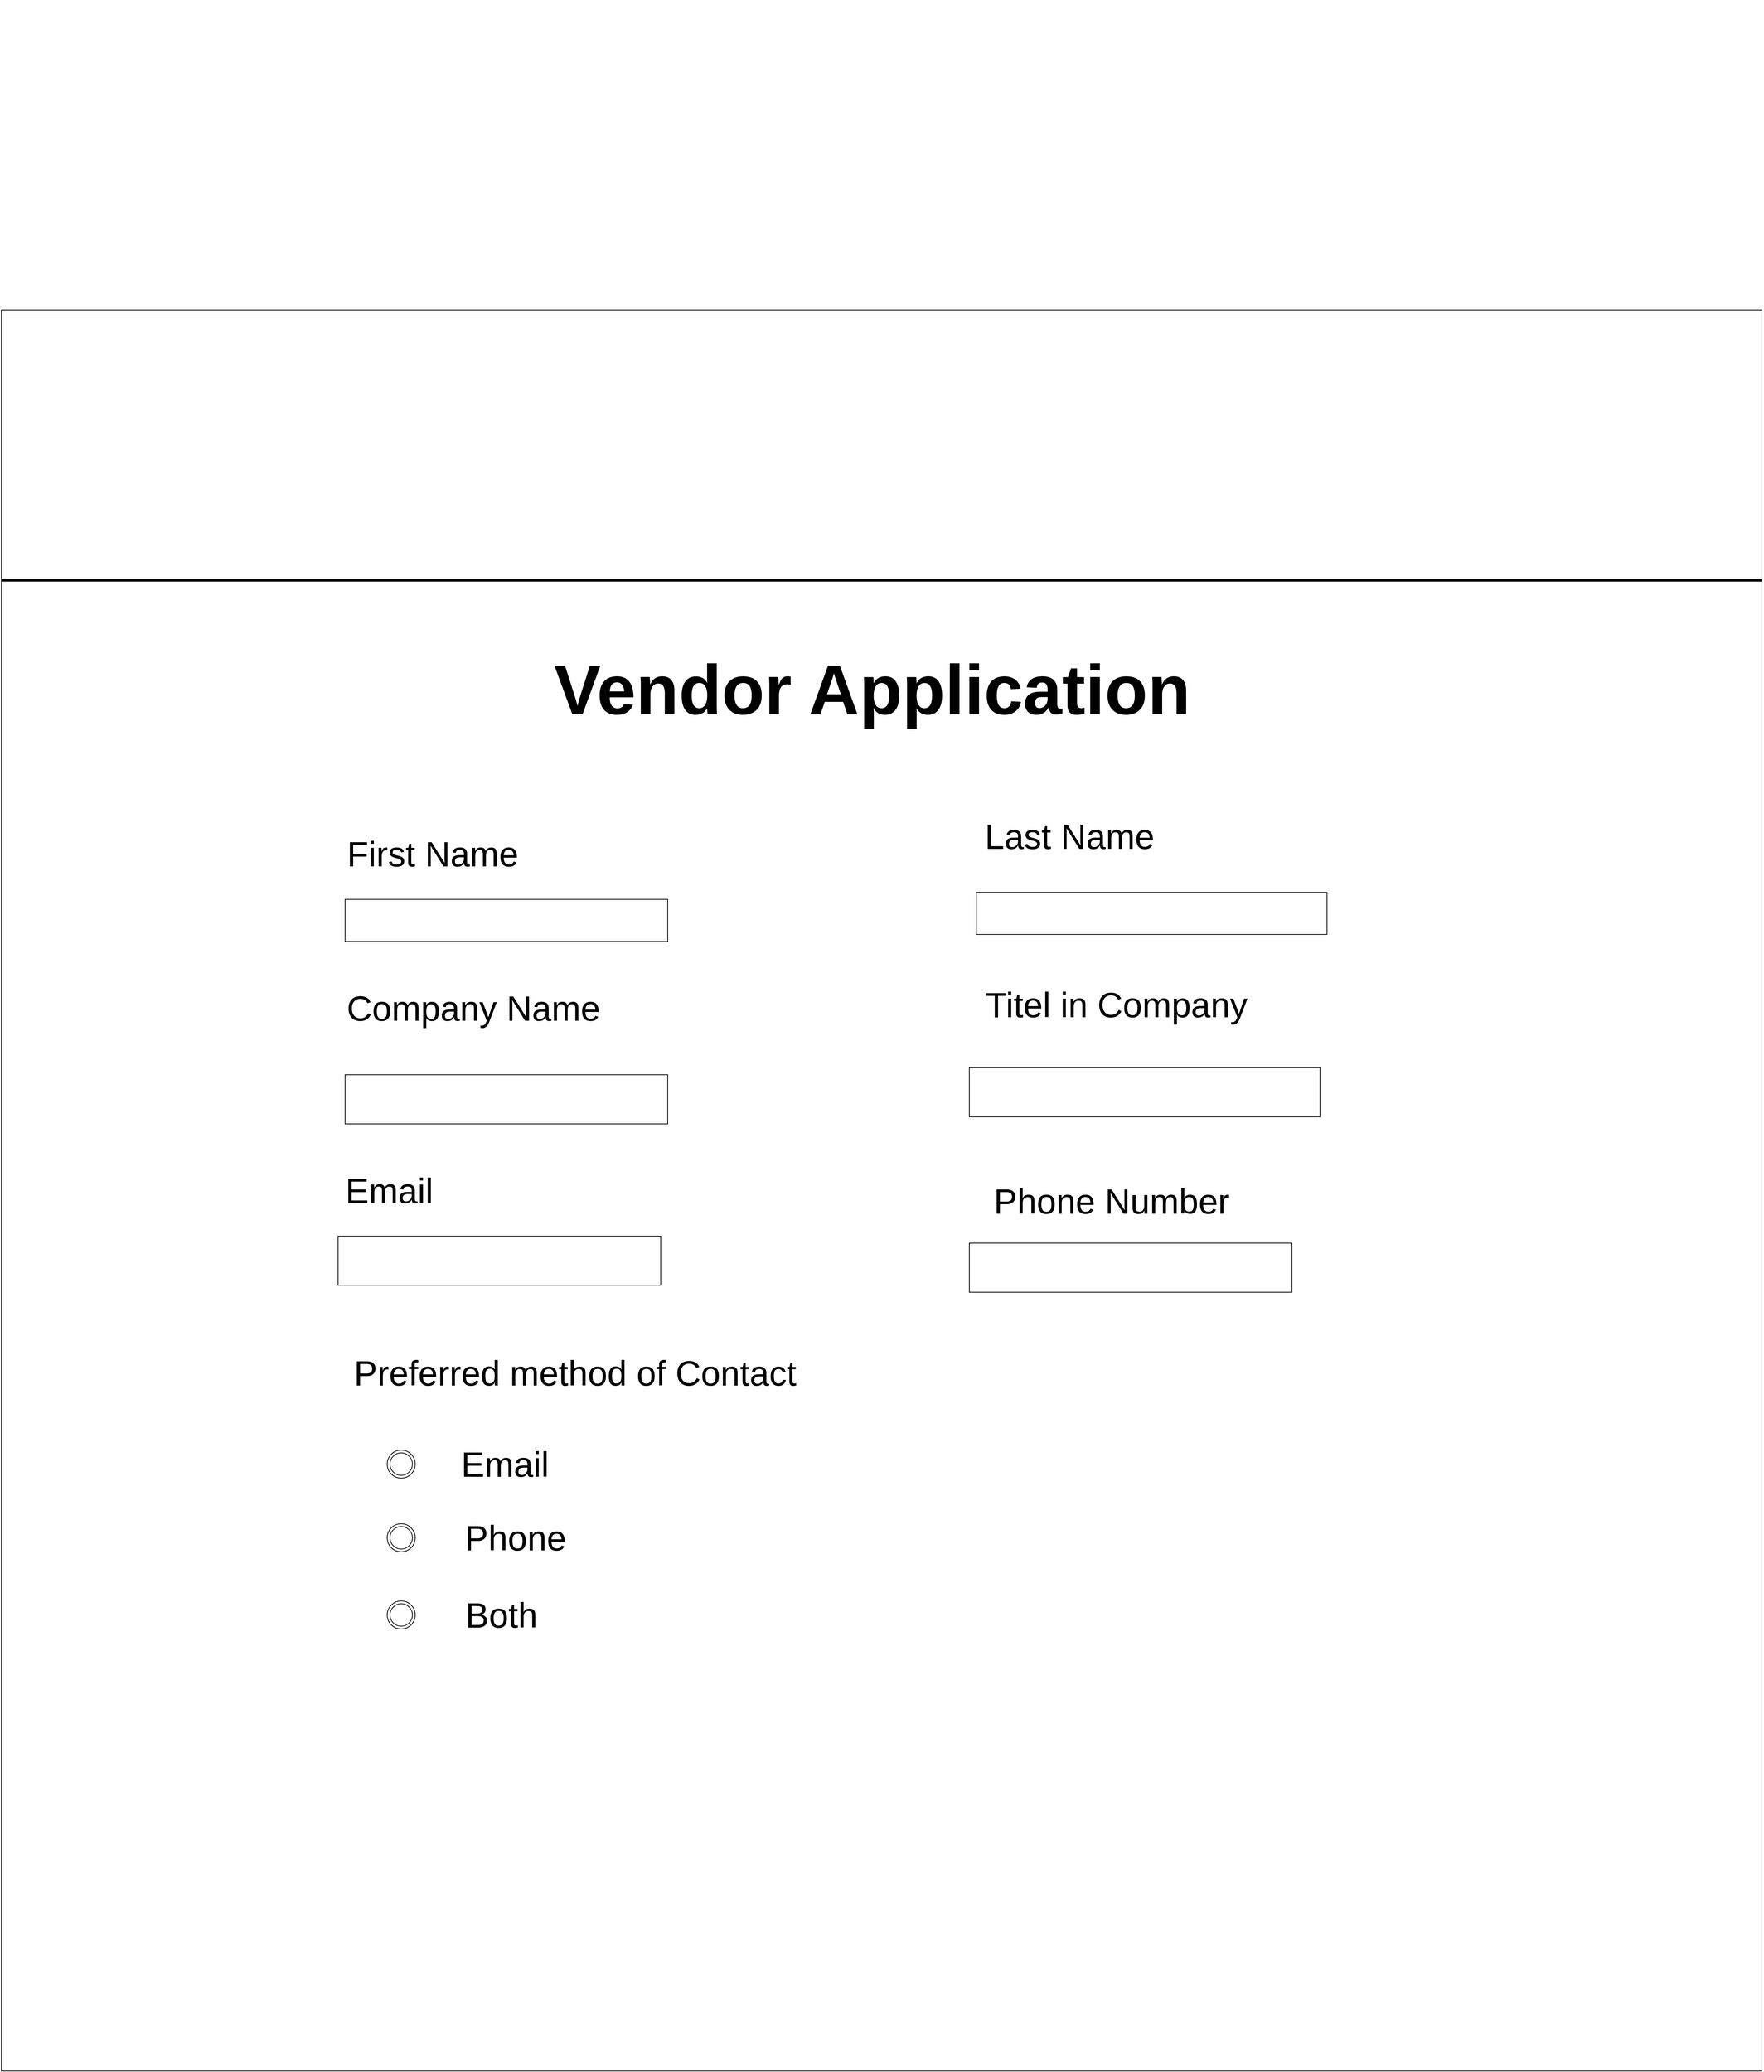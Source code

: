 <mxfile version="14.1.9" type="github">
  <diagram id="4hBuZSuhzFaNHgpOJpdX" name="Page-1">
    <mxGraphModel dx="2565" dy="4965" grid="1" gridSize="10" guides="1" tooltips="1" connect="1" arrows="1" fold="1" page="1" pageScale="1" pageWidth="850" pageHeight="1100" math="0" shadow="0">
      <root>
        <mxCell id="0" />
        <mxCell id="1" parent="0" />
        <mxCell id="QiIV917hXotMNkQQaeQ0-1" value="" style="whiteSpace=wrap;html=1;aspect=fixed;" vertex="1" parent="1">
          <mxGeometry x="30" y="-1700" width="2510" height="2510" as="geometry" />
        </mxCell>
        <mxCell id="QiIV917hXotMNkQQaeQ0-3" value="" style="line;strokeWidth=4;html=1;perimeter=backbonePerimeter;points=[];outlineConnect=0;" vertex="1" parent="1">
          <mxGeometry x="30" y="-2140" width="2510" height="1650" as="geometry" />
        </mxCell>
        <mxCell id="QiIV917hXotMNkQQaeQ0-4" value="" style="shape=image;imageAspect=0;aspect=fixed;verticalLabelPosition=bottom;verticalAlign=top;image=https://allgoodshop.blob.core.windows.net/default/0000011_Logo-v3-44aa00-222x60.png;" vertex="1" parent="1">
          <mxGeometry x="840" y="-1610" width="840" height="227.02" as="geometry" />
        </mxCell>
        <mxCell id="QiIV917hXotMNkQQaeQ0-12" value="&lt;span style=&quot;font-size: 100px&quot;&gt;Vendor Application&amp;nbsp;&lt;/span&gt;" style="text;strokeColor=none;fillColor=none;html=1;fontSize=24;fontStyle=1;verticalAlign=middle;align=center;" vertex="1" parent="1">
          <mxGeometry x="795" y="-1250" width="980" height="180" as="geometry" />
        </mxCell>
        <mxCell id="QiIV917hXotMNkQQaeQ0-18" value="&lt;span style=&quot;font-size: 50px&quot;&gt;First Name&lt;/span&gt;" style="text;html=1;strokeColor=none;fillColor=none;align=center;verticalAlign=middle;whiteSpace=wrap;rounded=0;" vertex="1" parent="1">
          <mxGeometry x="480" y="-1000" width="330" height="150" as="geometry" />
        </mxCell>
        <mxCell id="QiIV917hXotMNkQQaeQ0-19" value="" style="rounded=0;whiteSpace=wrap;html=1;" vertex="1" parent="1">
          <mxGeometry x="520" y="-860" width="460" height="60" as="geometry" />
        </mxCell>
        <mxCell id="QiIV917hXotMNkQQaeQ0-20" value="&lt;span style=&quot;font-size: 50px&quot;&gt;Last Name&amp;nbsp;&lt;br&gt;&lt;br&gt;&lt;/span&gt;" style="text;html=1;strokeColor=none;fillColor=none;align=center;verticalAlign=middle;whiteSpace=wrap;rounded=0;" vertex="1" parent="1">
          <mxGeometry x="1410" y="-940" width="300" height="40" as="geometry" />
        </mxCell>
        <mxCell id="QiIV917hXotMNkQQaeQ0-21" value="" style="rounded=0;whiteSpace=wrap;html=1;" vertex="1" parent="1">
          <mxGeometry x="1420" y="-870" width="500" height="60" as="geometry" />
        </mxCell>
        <mxCell id="QiIV917hXotMNkQQaeQ0-24" value="&lt;span style=&quot;font-size: 50px&quot;&gt;Company Name&amp;nbsp;&lt;/span&gt;" style="text;html=1;strokeColor=none;fillColor=none;align=center;verticalAlign=middle;whiteSpace=wrap;rounded=0;" vertex="1" parent="1">
          <mxGeometry x="500" y="-780" width="420" height="150" as="geometry" />
        </mxCell>
        <mxCell id="QiIV917hXotMNkQQaeQ0-25" value="" style="rounded=0;whiteSpace=wrap;html=1;" vertex="1" parent="1">
          <mxGeometry x="520" y="-610" width="460" height="70" as="geometry" />
        </mxCell>
        <mxCell id="QiIV917hXotMNkQQaeQ0-28" value="&lt;span style=&quot;font-size: 50px&quot;&gt;Titel in Company&lt;/span&gt;" style="text;html=1;strokeColor=none;fillColor=none;align=center;verticalAlign=middle;whiteSpace=wrap;rounded=0;" vertex="1" parent="1">
          <mxGeometry x="1410" y="-760" width="420" height="100" as="geometry" />
        </mxCell>
        <mxCell id="QiIV917hXotMNkQQaeQ0-29" value="" style="rounded=0;whiteSpace=wrap;html=1;" vertex="1" parent="1">
          <mxGeometry x="1410" y="-620" width="500" height="70" as="geometry" />
        </mxCell>
        <mxCell id="QiIV917hXotMNkQQaeQ0-30" value="&lt;span style=&quot;font-size: 50px&quot;&gt;Email&amp;nbsp;&lt;/span&gt;" style="text;html=1;strokeColor=none;fillColor=none;align=center;verticalAlign=middle;whiteSpace=wrap;rounded=0;" vertex="1" parent="1">
          <mxGeometry x="520" y="-500" width="140" height="110" as="geometry" />
        </mxCell>
        <mxCell id="QiIV917hXotMNkQQaeQ0-32" value="" style="rounded=0;whiteSpace=wrap;html=1;" vertex="1" parent="1">
          <mxGeometry x="510" y="-380" width="460" height="70" as="geometry" />
        </mxCell>
        <mxCell id="QiIV917hXotMNkQQaeQ0-33" value="&lt;span style=&quot;font-size: 50px&quot;&gt;Phone Number&amp;nbsp;&lt;/span&gt;" style="text;html=1;strokeColor=none;fillColor=none;align=center;verticalAlign=middle;whiteSpace=wrap;rounded=0;" vertex="1" parent="1">
          <mxGeometry x="1410" y="-480" width="420" height="100" as="geometry" />
        </mxCell>
        <mxCell id="QiIV917hXotMNkQQaeQ0-34" value="" style="rounded=0;whiteSpace=wrap;html=1;" vertex="1" parent="1">
          <mxGeometry x="1410" y="-370" width="460" height="70" as="geometry" />
        </mxCell>
        <mxCell id="QiIV917hXotMNkQQaeQ0-35" style="edgeStyle=orthogonalEdgeStyle;rounded=0;orthogonalLoop=1;jettySize=auto;html=1;exitX=0.5;exitY=1;exitDx=0;exitDy=0;" edge="1" parent="1" source="QiIV917hXotMNkQQaeQ0-29" target="QiIV917hXotMNkQQaeQ0-29">
          <mxGeometry relative="1" as="geometry" />
        </mxCell>
        <mxCell id="QiIV917hXotMNkQQaeQ0-37" value="&lt;span style=&quot;font-size: 50px&quot;&gt;Preferred method of Contact&amp;nbsp;&lt;/span&gt;" style="text;html=1;strokeColor=none;fillColor=none;align=center;verticalAlign=middle;whiteSpace=wrap;rounded=0;" vertex="1" parent="1">
          <mxGeometry x="510" y="-240" width="690" height="110" as="geometry" />
        </mxCell>
        <mxCell id="QiIV917hXotMNkQQaeQ0-38" value="&lt;span style=&quot;font-size: 50px&quot;&gt;Email&amp;nbsp;&lt;/span&gt;" style="text;html=1;strokeColor=none;fillColor=none;align=center;verticalAlign=middle;whiteSpace=wrap;rounded=0;" vertex="1" parent="1">
          <mxGeometry x="685" y="-110" width="140" height="110" as="geometry" />
        </mxCell>
        <mxCell id="QiIV917hXotMNkQQaeQ0-39" value="&lt;span style=&quot;font-size: 50px&quot;&gt;Phone&amp;nbsp;&lt;/span&gt;" style="text;html=1;strokeColor=none;fillColor=none;align=center;verticalAlign=middle;whiteSpace=wrap;rounded=0;" vertex="1" parent="1">
          <mxGeometry x="670" width="200" height="100" as="geometry" />
        </mxCell>
        <mxCell id="QiIV917hXotMNkQQaeQ0-41" value="&lt;span style=&quot;font-size: 50px&quot;&gt;Both&amp;nbsp;&lt;/span&gt;" style="text;html=1;strokeColor=none;fillColor=none;align=center;verticalAlign=middle;whiteSpace=wrap;rounded=0;" vertex="1" parent="1">
          <mxGeometry x="685" y="110" width="130" height="100" as="geometry" />
        </mxCell>
        <mxCell id="QiIV917hXotMNkQQaeQ0-42" value="" style="ellipse;shape=doubleEllipse;whiteSpace=wrap;html=1;aspect=fixed;" vertex="1" parent="1">
          <mxGeometry x="580" y="-75" width="40" height="40" as="geometry" />
        </mxCell>
        <mxCell id="QiIV917hXotMNkQQaeQ0-44" value="" style="ellipse;shape=doubleEllipse;whiteSpace=wrap;html=1;aspect=fixed;" vertex="1" parent="1">
          <mxGeometry x="580" y="30" width="40" height="40" as="geometry" />
        </mxCell>
        <mxCell id="QiIV917hXotMNkQQaeQ0-45" value="" style="ellipse;shape=doubleEllipse;whiteSpace=wrap;html=1;aspect=fixed;" vertex="1" parent="1">
          <mxGeometry x="580" y="140" width="40" height="40" as="geometry" />
        </mxCell>
      </root>
    </mxGraphModel>
  </diagram>
</mxfile>
